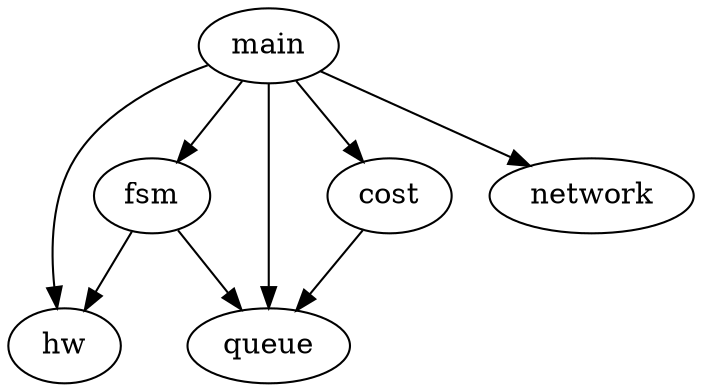 digraph G {
	main -> hw;
	main -> fsm;
	main -> queue;
	main -> cost;
	main -> network;
	fsm -> hw;
	fsm -> queue;
	cost -> queue;
}